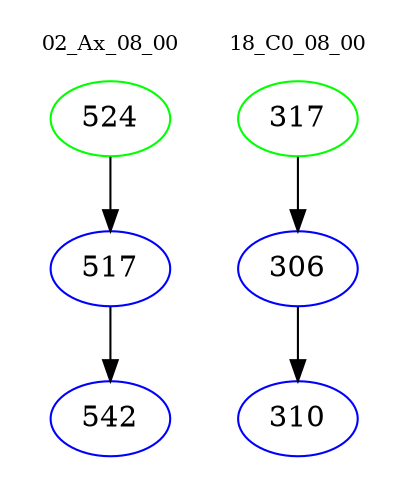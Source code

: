 digraph{
subgraph cluster_0 {
color = white
label = "02_Ax_08_00";
fontsize=10;
T0_524 [label="524", color="green"]
T0_524 -> T0_517 [color="black"]
T0_517 [label="517", color="blue"]
T0_517 -> T0_542 [color="black"]
T0_542 [label="542", color="blue"]
}
subgraph cluster_1 {
color = white
label = "18_C0_08_00";
fontsize=10;
T1_317 [label="317", color="green"]
T1_317 -> T1_306 [color="black"]
T1_306 [label="306", color="blue"]
T1_306 -> T1_310 [color="black"]
T1_310 [label="310", color="blue"]
}
}
